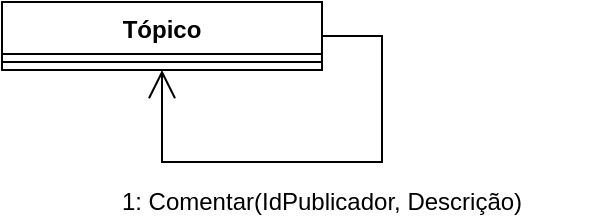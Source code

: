 <mxfile version="12.3.2" type="device" pages="1"><diagram id="vnEfgUa3KnfhuNQwinGI" name="Page-1"><mxGraphModel dx="599" dy="378" grid="1" gridSize="10" guides="1" tooltips="1" connect="1" arrows="1" fold="1" page="1" pageScale="1" pageWidth="827" pageHeight="1169" math="0" shadow="0"><root><mxCell id="0"/><mxCell id="1" parent="0"/><mxCell id="nBVPO2ojkJw4jX-TaW4A-1" value="Tópico" style="swimlane;fontStyle=1;align=center;verticalAlign=top;childLayout=stackLayout;horizontal=1;startSize=26;horizontalStack=0;resizeParent=1;resizeParentMax=0;resizeLast=0;collapsible=1;marginBottom=0;" vertex="1" parent="1"><mxGeometry x="270" y="230" width="160" height="34" as="geometry"/></mxCell><mxCell id="nBVPO2ojkJw4jX-TaW4A-2" value="" style="line;strokeWidth=1;fillColor=none;align=left;verticalAlign=middle;spacingTop=-1;spacingLeft=3;spacingRight=3;rotatable=0;labelPosition=right;points=[];portConstraint=eastwest;" vertex="1" parent="nBVPO2ojkJw4jX-TaW4A-1"><mxGeometry y="26" width="160" height="8" as="geometry"/></mxCell><mxCell id="nBVPO2ojkJw4jX-TaW4A-3" style="edgeStyle=orthogonalEdgeStyle;rounded=0;jumpSize=7;orthogonalLoop=1;jettySize=auto;html=1;exitX=1;exitY=0.5;exitDx=0;exitDy=0;entryX=0.5;entryY=1;entryDx=0;entryDy=0;startArrow=none;startFill=0;startSize=13;endArrow=open;endFill=0;endSize=12;" edge="1" parent="1" source="nBVPO2ojkJw4jX-TaW4A-1" target="nBVPO2ojkJw4jX-TaW4A-1"><mxGeometry relative="1" as="geometry"><Array as="points"><mxPoint x="460" y="247"/><mxPoint x="460" y="310"/><mxPoint x="350" y="310"/></Array><mxPoint x="440" y="247" as="sourcePoint"/><mxPoint x="360" y="264" as="targetPoint"/></mxGeometry></mxCell><mxCell id="nBVPO2ojkJw4jX-TaW4A-4" value="1: Comentar(IdPublicador, Descrição)" style="text;html=1;strokeColor=none;fillColor=none;align=center;verticalAlign=middle;whiteSpace=wrap;rounded=0;" vertex="1" parent="1"><mxGeometry x="290" y="320" width="280" height="20" as="geometry"/></mxCell></root></mxGraphModel></diagram></mxfile>